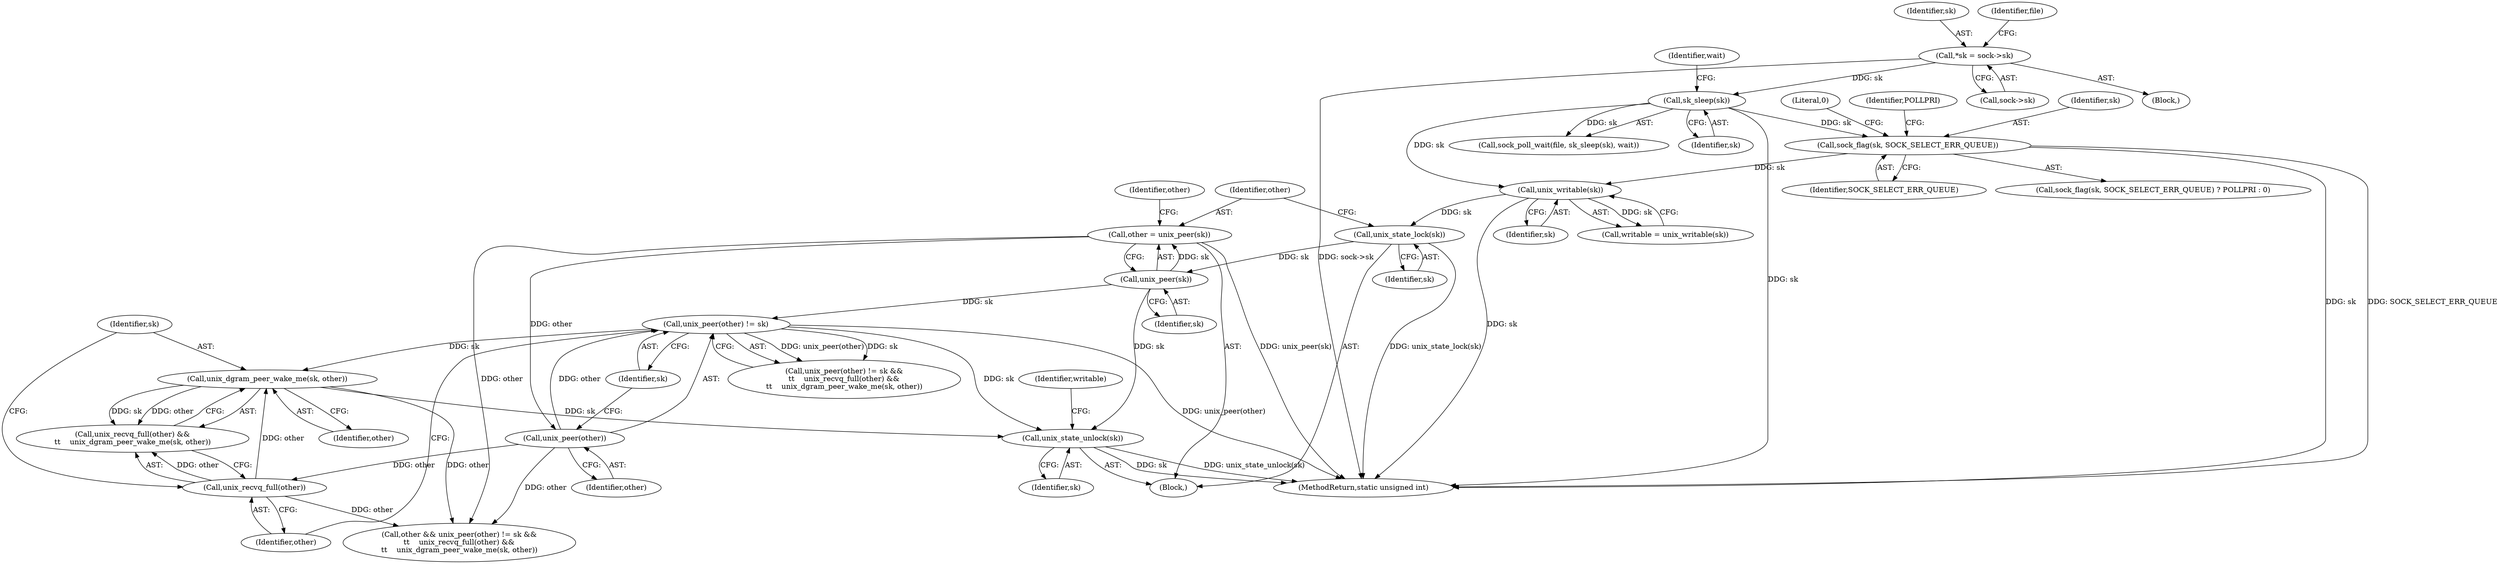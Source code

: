 digraph "0_linux_7d267278a9ece963d77eefec61630223fce08c6c_1@pointer" {
"1000248" [label="(Call,unix_state_unlock(sk))"];
"1000235" [label="(Call,unix_peer(other) != sk)"];
"1000236" [label="(Call,unix_peer(other))"];
"1000227" [label="(Call,other = unix_peer(sk))"];
"1000229" [label="(Call,unix_peer(sk))"];
"1000225" [label="(Call,unix_state_lock(sk))"];
"1000220" [label="(Call,unix_writable(sk))"];
"1000143" [label="(Call,sock_flag(sk, SOCK_SELECT_ERR_QUEUE))"];
"1000121" [label="(Call,sk_sleep(sk))"];
"1000111" [label="(Call,*sk = sock->sk)"];
"1000242" [label="(Call,unix_dgram_peer_wake_me(sk, other))"];
"1000240" [label="(Call,unix_recvq_full(other))"];
"1000121" [label="(Call,sk_sleep(sk))"];
"1000241" [label="(Identifier,other)"];
"1000236" [label="(Call,unix_peer(other))"];
"1000228" [label="(Identifier,other)"];
"1000230" [label="(Identifier,sk)"];
"1000233" [label="(Identifier,other)"];
"1000225" [label="(Call,unix_state_lock(sk))"];
"1000147" [label="(Literal,0)"];
"1000239" [label="(Call,unix_recvq_full(other) &&\n\t\t    unix_dgram_peer_wake_me(sk, other))"];
"1000113" [label="(Call,sock->sk)"];
"1000145" [label="(Identifier,SOCK_SELECT_ERR_QUEUE)"];
"1000232" [label="(Call,other && unix_peer(other) != sk &&\n\t\t    unix_recvq_full(other) &&\n\t\t    unix_dgram_peer_wake_me(sk, other))"];
"1000270" [label="(MethodReturn,static unsigned int)"];
"1000234" [label="(Call,unix_peer(other) != sk &&\n\t\t    unix_recvq_full(other) &&\n\t\t    unix_dgram_peer_wake_me(sk, other))"];
"1000218" [label="(Call,writable = unix_writable(sk))"];
"1000112" [label="(Identifier,sk)"];
"1000146" [label="(Identifier,POLLPRI)"];
"1000221" [label="(Identifier,sk)"];
"1000251" [label="(Identifier,writable)"];
"1000248" [label="(Call,unix_state_unlock(sk))"];
"1000242" [label="(Call,unix_dgram_peer_wake_me(sk, other))"];
"1000235" [label="(Call,unix_peer(other) != sk)"];
"1000122" [label="(Identifier,sk)"];
"1000220" [label="(Call,unix_writable(sk))"];
"1000238" [label="(Identifier,sk)"];
"1000111" [label="(Call,*sk = sock->sk)"];
"1000227" [label="(Call,other = unix_peer(sk))"];
"1000249" [label="(Identifier,sk)"];
"1000237" [label="(Identifier,other)"];
"1000144" [label="(Identifier,sk)"];
"1000119" [label="(Call,sock_poll_wait(file, sk_sleep(sk), wait))"];
"1000142" [label="(Call,sock_flag(sk, SOCK_SELECT_ERR_QUEUE) ? POLLPRI : 0)"];
"1000120" [label="(Identifier,file)"];
"1000226" [label="(Identifier,sk)"];
"1000229" [label="(Call,unix_peer(sk))"];
"1000244" [label="(Identifier,other)"];
"1000109" [label="(Block,)"];
"1000224" [label="(Block,)"];
"1000123" [label="(Identifier,wait)"];
"1000243" [label="(Identifier,sk)"];
"1000143" [label="(Call,sock_flag(sk, SOCK_SELECT_ERR_QUEUE))"];
"1000240" [label="(Call,unix_recvq_full(other))"];
"1000248" -> "1000224"  [label="AST: "];
"1000248" -> "1000249"  [label="CFG: "];
"1000249" -> "1000248"  [label="AST: "];
"1000251" -> "1000248"  [label="CFG: "];
"1000248" -> "1000270"  [label="DDG: unix_state_unlock(sk)"];
"1000248" -> "1000270"  [label="DDG: sk"];
"1000235" -> "1000248"  [label="DDG: sk"];
"1000229" -> "1000248"  [label="DDG: sk"];
"1000242" -> "1000248"  [label="DDG: sk"];
"1000235" -> "1000234"  [label="AST: "];
"1000235" -> "1000238"  [label="CFG: "];
"1000236" -> "1000235"  [label="AST: "];
"1000238" -> "1000235"  [label="AST: "];
"1000241" -> "1000235"  [label="CFG: "];
"1000234" -> "1000235"  [label="CFG: "];
"1000235" -> "1000270"  [label="DDG: unix_peer(other)"];
"1000235" -> "1000234"  [label="DDG: unix_peer(other)"];
"1000235" -> "1000234"  [label="DDG: sk"];
"1000236" -> "1000235"  [label="DDG: other"];
"1000229" -> "1000235"  [label="DDG: sk"];
"1000235" -> "1000242"  [label="DDG: sk"];
"1000236" -> "1000237"  [label="CFG: "];
"1000237" -> "1000236"  [label="AST: "];
"1000238" -> "1000236"  [label="CFG: "];
"1000236" -> "1000232"  [label="DDG: other"];
"1000227" -> "1000236"  [label="DDG: other"];
"1000236" -> "1000240"  [label="DDG: other"];
"1000227" -> "1000224"  [label="AST: "];
"1000227" -> "1000229"  [label="CFG: "];
"1000228" -> "1000227"  [label="AST: "];
"1000229" -> "1000227"  [label="AST: "];
"1000233" -> "1000227"  [label="CFG: "];
"1000227" -> "1000270"  [label="DDG: unix_peer(sk)"];
"1000229" -> "1000227"  [label="DDG: sk"];
"1000227" -> "1000232"  [label="DDG: other"];
"1000229" -> "1000230"  [label="CFG: "];
"1000230" -> "1000229"  [label="AST: "];
"1000225" -> "1000229"  [label="DDG: sk"];
"1000225" -> "1000224"  [label="AST: "];
"1000225" -> "1000226"  [label="CFG: "];
"1000226" -> "1000225"  [label="AST: "];
"1000228" -> "1000225"  [label="CFG: "];
"1000225" -> "1000270"  [label="DDG: unix_state_lock(sk)"];
"1000220" -> "1000225"  [label="DDG: sk"];
"1000220" -> "1000218"  [label="AST: "];
"1000220" -> "1000221"  [label="CFG: "];
"1000221" -> "1000220"  [label="AST: "];
"1000218" -> "1000220"  [label="CFG: "];
"1000220" -> "1000270"  [label="DDG: sk"];
"1000220" -> "1000218"  [label="DDG: sk"];
"1000143" -> "1000220"  [label="DDG: sk"];
"1000121" -> "1000220"  [label="DDG: sk"];
"1000143" -> "1000142"  [label="AST: "];
"1000143" -> "1000145"  [label="CFG: "];
"1000144" -> "1000143"  [label="AST: "];
"1000145" -> "1000143"  [label="AST: "];
"1000146" -> "1000143"  [label="CFG: "];
"1000147" -> "1000143"  [label="CFG: "];
"1000143" -> "1000270"  [label="DDG: sk"];
"1000143" -> "1000270"  [label="DDG: SOCK_SELECT_ERR_QUEUE"];
"1000121" -> "1000143"  [label="DDG: sk"];
"1000121" -> "1000119"  [label="AST: "];
"1000121" -> "1000122"  [label="CFG: "];
"1000122" -> "1000121"  [label="AST: "];
"1000123" -> "1000121"  [label="CFG: "];
"1000121" -> "1000270"  [label="DDG: sk"];
"1000121" -> "1000119"  [label="DDG: sk"];
"1000111" -> "1000121"  [label="DDG: sk"];
"1000111" -> "1000109"  [label="AST: "];
"1000111" -> "1000113"  [label="CFG: "];
"1000112" -> "1000111"  [label="AST: "];
"1000113" -> "1000111"  [label="AST: "];
"1000120" -> "1000111"  [label="CFG: "];
"1000111" -> "1000270"  [label="DDG: sock->sk"];
"1000242" -> "1000239"  [label="AST: "];
"1000242" -> "1000244"  [label="CFG: "];
"1000243" -> "1000242"  [label="AST: "];
"1000244" -> "1000242"  [label="AST: "];
"1000239" -> "1000242"  [label="CFG: "];
"1000242" -> "1000232"  [label="DDG: other"];
"1000242" -> "1000239"  [label="DDG: sk"];
"1000242" -> "1000239"  [label="DDG: other"];
"1000240" -> "1000242"  [label="DDG: other"];
"1000240" -> "1000239"  [label="AST: "];
"1000240" -> "1000241"  [label="CFG: "];
"1000241" -> "1000240"  [label="AST: "];
"1000243" -> "1000240"  [label="CFG: "];
"1000239" -> "1000240"  [label="CFG: "];
"1000240" -> "1000232"  [label="DDG: other"];
"1000240" -> "1000239"  [label="DDG: other"];
}

